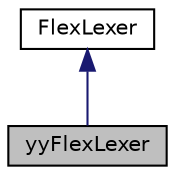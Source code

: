 digraph "yyFlexLexer"
{
  edge [fontname="Helvetica",fontsize="10",labelfontname="Helvetica",labelfontsize="10"];
  node [fontname="Helvetica",fontsize="10",shape=record];
  Node1 [label="yyFlexLexer",height=0.2,width=0.4,color="black", fillcolor="grey75", style="filled", fontcolor="black"];
  Node2 -> Node1 [dir="back",color="midnightblue",fontsize="10",style="solid",fontname="Helvetica"];
  Node2 [label="FlexLexer",height=0.2,width=0.4,color="black", fillcolor="white", style="filled",URL="$classFlexLexer.html",tooltip="Flex&#39;es core lexer class. "];
}
